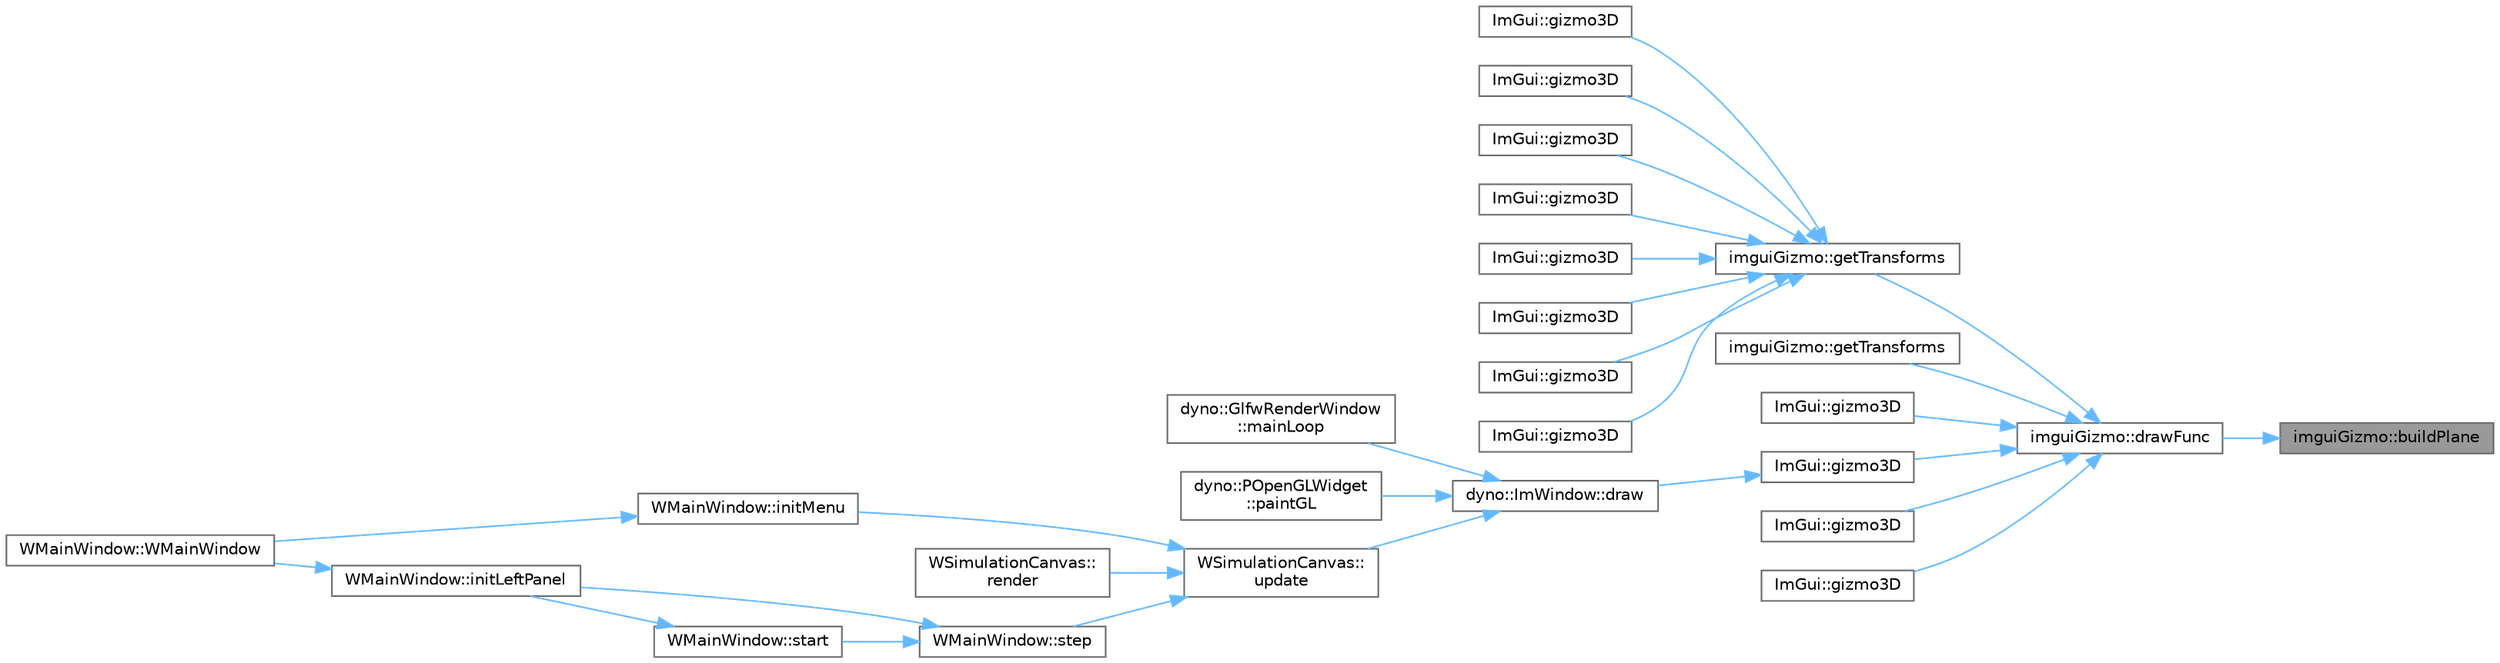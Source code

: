 digraph "imguiGizmo::buildPlane"
{
 // LATEX_PDF_SIZE
  bgcolor="transparent";
  edge [fontname=Helvetica,fontsize=10,labelfontname=Helvetica,labelfontsize=10];
  node [fontname=Helvetica,fontsize=10,shape=box,height=0.2,width=0.4];
  rankdir="RL";
  Node1 [id="Node000001",label="imguiGizmo::buildPlane",height=0.2,width=0.4,color="gray40", fillcolor="grey60", style="filled", fontcolor="black",tooltip=" "];
  Node1 -> Node2 [id="edge1_Node000001_Node000002",dir="back",color="steelblue1",style="solid",tooltip=" "];
  Node2 [id="Node000002",label="imguiGizmo::drawFunc",height=0.2,width=0.4,color="grey40", fillcolor="white", style="filled",URL="$structimgui_gizmo.html#a2c005d30d9ee3d3937373021936c1767",tooltip=" "];
  Node2 -> Node3 [id="edge2_Node000002_Node000003",dir="back",color="steelblue1",style="solid",tooltip=" "];
  Node3 [id="Node000003",label="imguiGizmo::getTransforms",height=0.2,width=0.4,color="grey40", fillcolor="white", style="filled",URL="$structimgui_gizmo.html#a241e926bd8739c54983bcd91be4b6ae3",tooltip=" "];
  Node3 -> Node4 [id="edge3_Node000003_Node000004",dir="back",color="steelblue1",style="solid",tooltip=" "];
  Node4 [id="Node000004",label="ImGui::gizmo3D",height=0.2,width=0.4,color="grey40", fillcolor="white", style="filled",URL="$namespace_im_gui.html#a61af30d549f6c2243c57a0d0d061e09a",tooltip=" "];
  Node3 -> Node5 [id="edge4_Node000003_Node000005",dir="back",color="steelblue1",style="solid",tooltip=" "];
  Node5 [id="Node000005",label="ImGui::gizmo3D",height=0.2,width=0.4,color="grey40", fillcolor="white", style="filled",URL="$namespace_im_gui.html#a877be18466d4e04f0b09af645d4406e1",tooltip=" "];
  Node3 -> Node6 [id="edge5_Node000003_Node000006",dir="back",color="steelblue1",style="solid",tooltip=" "];
  Node6 [id="Node000006",label="ImGui::gizmo3D",height=0.2,width=0.4,color="grey40", fillcolor="white", style="filled",URL="$namespace_im_gui.html#aca23c804bdcbc5de33b66933c14b5ad5",tooltip=" "];
  Node3 -> Node7 [id="edge6_Node000003_Node000007",dir="back",color="steelblue1",style="solid",tooltip=" "];
  Node7 [id="Node000007",label="ImGui::gizmo3D",height=0.2,width=0.4,color="grey40", fillcolor="white", style="filled",URL="$namespace_im_gui.html#af8ad013ce393b429a4a25fac01db6eda",tooltip=" "];
  Node3 -> Node8 [id="edge7_Node000003_Node000008",dir="back",color="steelblue1",style="solid",tooltip=" "];
  Node8 [id="Node000008",label="ImGui::gizmo3D",height=0.2,width=0.4,color="grey40", fillcolor="white", style="filled",URL="$namespace_im_gui.html#ae46fdfc64230fbd1698c69abd92fdfd6",tooltip=" "];
  Node3 -> Node9 [id="edge8_Node000003_Node000009",dir="back",color="steelblue1",style="solid",tooltip=" "];
  Node9 [id="Node000009",label="ImGui::gizmo3D",height=0.2,width=0.4,color="grey40", fillcolor="white", style="filled",URL="$namespace_im_gui.html#a027118ce41bc41c2f73b6d6e53140a85",tooltip=" "];
  Node3 -> Node10 [id="edge9_Node000003_Node000010",dir="back",color="steelblue1",style="solid",tooltip=" "];
  Node10 [id="Node000010",label="ImGui::gizmo3D",height=0.2,width=0.4,color="grey40", fillcolor="white", style="filled",URL="$namespace_im_gui.html#a11d3b06a2efc1fbdd031cc2685b01eed",tooltip=" "];
  Node3 -> Node11 [id="edge10_Node000003_Node000011",dir="back",color="steelblue1",style="solid",tooltip=" "];
  Node11 [id="Node000011",label="ImGui::gizmo3D",height=0.2,width=0.4,color="grey40", fillcolor="white", style="filled",URL="$namespace_im_gui.html#a2d2455778ebb948b9a7ca59128bc8493",tooltip=" "];
  Node2 -> Node12 [id="edge11_Node000002_Node000012",dir="back",color="steelblue1",style="solid",tooltip=" "];
  Node12 [id="Node000012",label="imguiGizmo::getTransforms",height=0.2,width=0.4,color="grey40", fillcolor="white", style="filled",URL="$structimgui_gizmo.html#a2069152a9dbaa940aa7d07c612afea8c",tooltip=" "];
  Node2 -> Node13 [id="edge12_Node000002_Node000013",dir="back",color="steelblue1",style="solid",tooltip=" "];
  Node13 [id="Node000013",label="ImGui::gizmo3D",height=0.2,width=0.4,color="grey40", fillcolor="white", style="filled",URL="$namespace_im_gui.html#af61ec011c335cdee3b2f83ef42d5b05e",tooltip=" "];
  Node2 -> Node14 [id="edge13_Node000002_Node000014",dir="back",color="steelblue1",style="solid",tooltip=" "];
  Node14 [id="Node000014",label="ImGui::gizmo3D",height=0.2,width=0.4,color="grey40", fillcolor="white", style="filled",URL="$namespace_im_gui.html#a90c2cd6c4e407679a6fb59114728de1b",tooltip=" "];
  Node14 -> Node15 [id="edge14_Node000014_Node000015",dir="back",color="steelblue1",style="solid",tooltip=" "];
  Node15 [id="Node000015",label="dyno::ImWindow::draw",height=0.2,width=0.4,color="grey40", fillcolor="white", style="filled",URL="$classdyno_1_1_im_window.html#a5075b54a2c06c5ca3ba633b3388cd836",tooltip=" "];
  Node15 -> Node16 [id="edge15_Node000015_Node000016",dir="back",color="steelblue1",style="solid",tooltip=" "];
  Node16 [id="Node000016",label="dyno::GlfwRenderWindow\l::mainLoop",height=0.2,width=0.4,color="grey40", fillcolor="white", style="filled",URL="$classdyno_1_1_glfw_render_window.html#a3bb103fce2b4642f10773e3c2ca9972d",tooltip=" "];
  Node15 -> Node17 [id="edge16_Node000015_Node000017",dir="back",color="steelblue1",style="solid",tooltip=" "];
  Node17 [id="Node000017",label="dyno::POpenGLWidget\l::paintGL",height=0.2,width=0.4,color="grey40", fillcolor="white", style="filled",URL="$classdyno_1_1_p_open_g_l_widget.html#ac3a49d40cf6bccf88a5b46f18f98ad07",tooltip=" "];
  Node15 -> Node18 [id="edge17_Node000015_Node000018",dir="back",color="steelblue1",style="solid",tooltip=" "];
  Node18 [id="Node000018",label="WSimulationCanvas::\lupdate",height=0.2,width=0.4,color="grey40", fillcolor="white", style="filled",URL="$class_w_simulation_canvas.html#af330bd93a0dc5ced223cf07561b2374d",tooltip=" "];
  Node18 -> Node19 [id="edge18_Node000018_Node000019",dir="back",color="steelblue1",style="solid",tooltip=" "];
  Node19 [id="Node000019",label="WMainWindow::initMenu",height=0.2,width=0.4,color="grey40", fillcolor="white", style="filled",URL="$class_w_main_window.html#a7341f8de72ede8022b0b353e11df0bba",tooltip=" "];
  Node19 -> Node20 [id="edge19_Node000019_Node000020",dir="back",color="steelblue1",style="solid",tooltip=" "];
  Node20 [id="Node000020",label="WMainWindow::WMainWindow",height=0.2,width=0.4,color="grey40", fillcolor="white", style="filled",URL="$class_w_main_window.html#ad9432332a2d47efa21104a03bcd1c5fe",tooltip=" "];
  Node18 -> Node21 [id="edge20_Node000018_Node000021",dir="back",color="steelblue1",style="solid",tooltip=" "];
  Node21 [id="Node000021",label="WSimulationCanvas::\lrender",height=0.2,width=0.4,color="grey40", fillcolor="white", style="filled",URL="$class_w_simulation_canvas.html#a29b6d8daeef2b20158893b121997420c",tooltip=" "];
  Node18 -> Node22 [id="edge21_Node000018_Node000022",dir="back",color="steelblue1",style="solid",tooltip=" "];
  Node22 [id="Node000022",label="WMainWindow::step",height=0.2,width=0.4,color="grey40", fillcolor="white", style="filled",URL="$class_w_main_window.html#ae5389adf709fa3230dcf7aa43bf74a01",tooltip=" "];
  Node22 -> Node23 [id="edge22_Node000022_Node000023",dir="back",color="steelblue1",style="solid",tooltip=" "];
  Node23 [id="Node000023",label="WMainWindow::initLeftPanel",height=0.2,width=0.4,color="grey40", fillcolor="white", style="filled",URL="$class_w_main_window.html#ab9eac61256921bae2858f7ce9ad73a4f",tooltip=" "];
  Node23 -> Node20 [id="edge23_Node000023_Node000020",dir="back",color="steelblue1",style="solid",tooltip=" "];
  Node22 -> Node24 [id="edge24_Node000022_Node000024",dir="back",color="steelblue1",style="solid",tooltip=" "];
  Node24 [id="Node000024",label="WMainWindow::start",height=0.2,width=0.4,color="grey40", fillcolor="white", style="filled",URL="$class_w_main_window.html#adafeb33ccab943e1d587c9dc64ddae76",tooltip=" "];
  Node24 -> Node23 [id="edge25_Node000024_Node000023",dir="back",color="steelblue1",style="solid",tooltip=" "];
  Node2 -> Node25 [id="edge26_Node000002_Node000025",dir="back",color="steelblue1",style="solid",tooltip=" "];
  Node25 [id="Node000025",label="ImGui::gizmo3D",height=0.2,width=0.4,color="grey40", fillcolor="white", style="filled",URL="$namespace_im_gui.html#a8d9228acc39af8e1a47b2bd05bcb054d",tooltip=" "];
  Node2 -> Node26 [id="edge27_Node000002_Node000026",dir="back",color="steelblue1",style="solid",tooltip=" "];
  Node26 [id="Node000026",label="ImGui::gizmo3D",height=0.2,width=0.4,color="grey40", fillcolor="white", style="filled",URL="$namespace_im_gui.html#aa09bc84b694b646f34ca6b4eec5c25e5",tooltip=" "];
}
